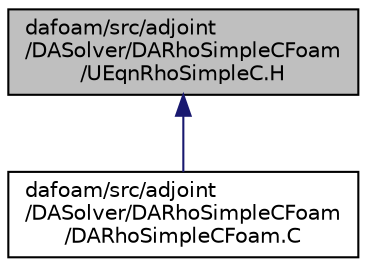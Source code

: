 digraph "dafoam/src/adjoint/DASolver/DARhoSimpleCFoam/UEqnRhoSimpleC.H"
{
  bgcolor="transparent";
  edge [fontname="Helvetica",fontsize="10",labelfontname="Helvetica",labelfontsize="10"];
  node [fontname="Helvetica",fontsize="10",shape=record];
  Node1 [label="dafoam/src/adjoint\l/DASolver/DARhoSimpleCFoam\l/UEqnRhoSimpleC.H",height=0.2,width=0.4,color="black", fillcolor="grey75", style="filled", fontcolor="black"];
  Node1 -> Node2 [dir="back",color="midnightblue",fontsize="10",style="solid",fontname="Helvetica"];
  Node2 [label="dafoam/src/adjoint\l/DASolver/DARhoSimpleCFoam\l/DARhoSimpleCFoam.C",height=0.2,width=0.4,color="black",URL="$DARhoSimpleCFoam_8C.html"];
}
